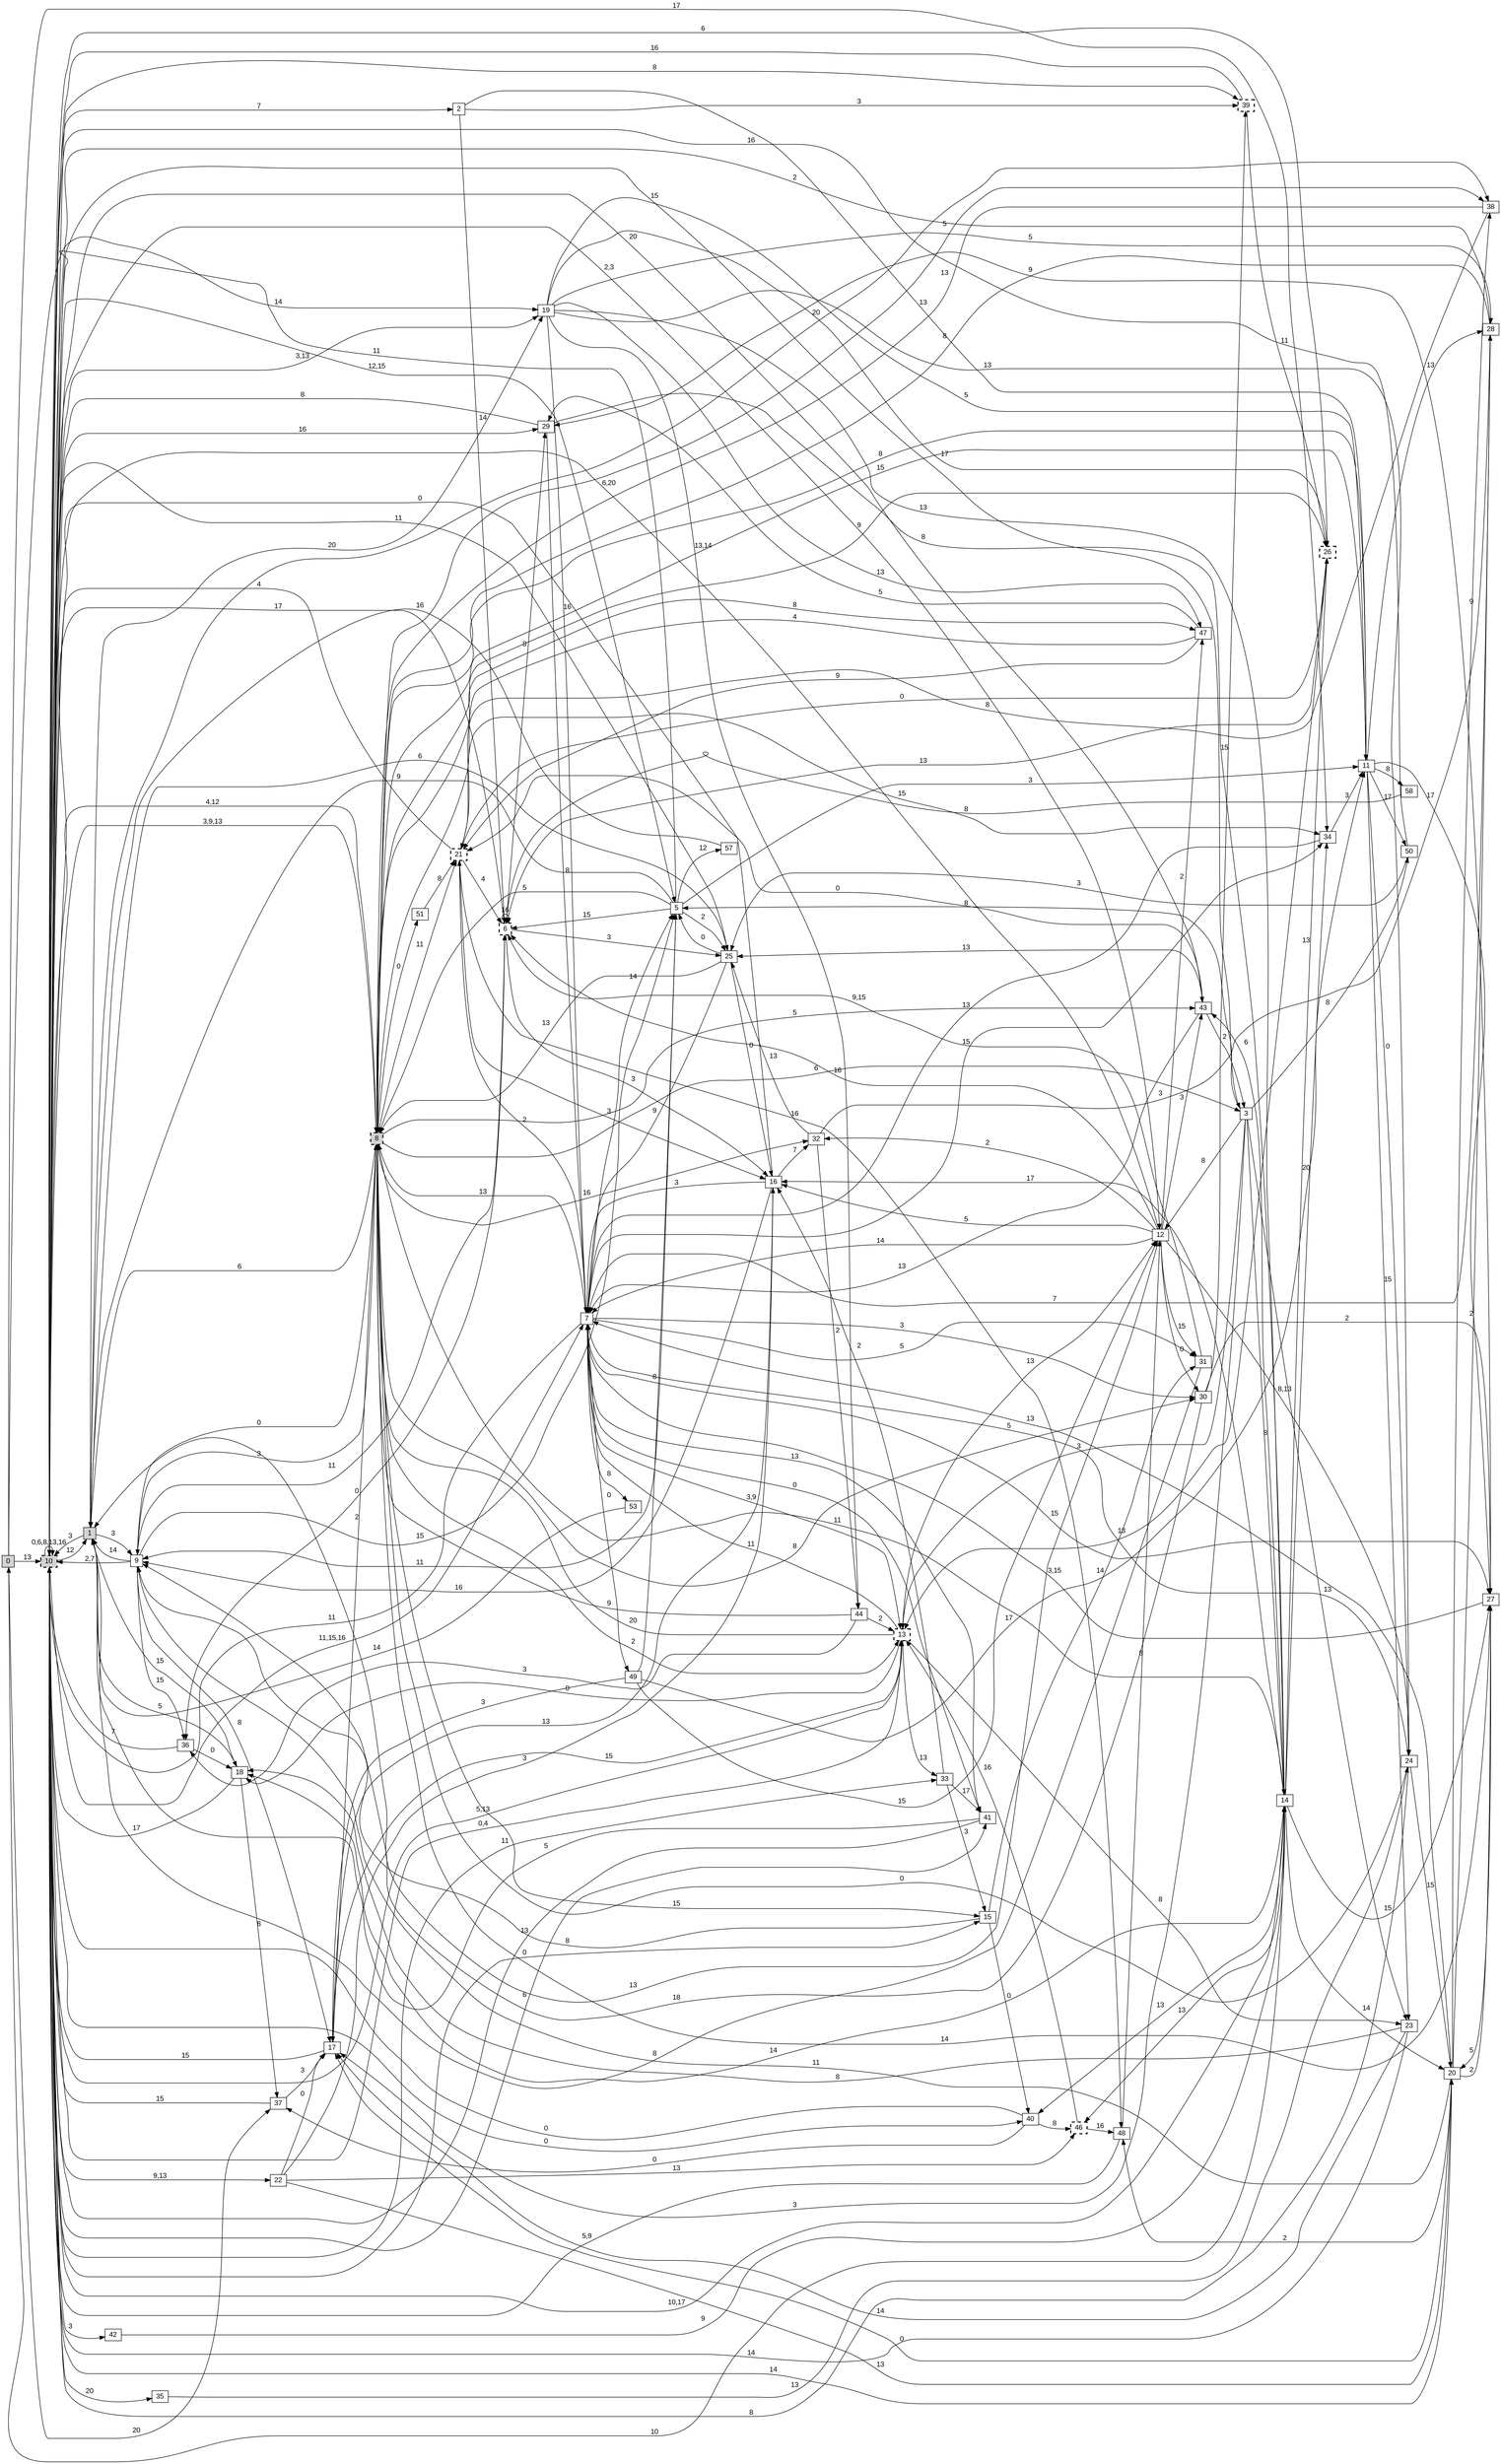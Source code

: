 digraph "NDFA" {
  rankdir=LR
  node [shape=box width=0.1 height=0.1 fontname=Arial]
  edge [fontname=Arial]
/* Estados */
 s0 [label="0" style="filled"] /* I:1 F:0 D:0 */
 s1 [label="1" style="filled"] /* I:1 F:0 D:0 */
 s2 [label="2" ] /* I:0 F:0 D:0 */
 s3 [label="3" ] /* I:0 F:0 D:0 */
 s5 [label="5" ] /* I:0 F:0 D:0 */
 s6 [label="6" style="bold,dashed"] /* I:0 F:1 D:0 */
 s7 [label="7" ] /* I:0 F:0 D:0 */
 s8 [label="8" style="filled,bold,dashed"] /* I:1 F:1 D:0 */
 s9 [label="9" ] /* I:0 F:0 D:0 */
 s10 [label="10" style="filled,bold,dashed"] /* I:1 F:1 D:0 */
 s11 [label="11" ] /* I:0 F:0 D:0 */
 s12 [label="12" ] /* I:0 F:0 D:0 */
 s13 [label="13" style="bold,dashed"] /* I:0 F:1 D:0 */
 s14 [label="14" ] /* I:0 F:0 D:0 */
 s15 [label="15" ] /* I:0 F:0 D:0 */
 s16 [label="16" ] /* I:0 F:0 D:0 */
 s17 [label="17" ] /* I:0 F:0 D:0 */
 s18 [label="18" ] /* I:0 F:0 D:0 */
 s19 [label="19" ] /* I:0 F:0 D:0 */
 s20 [label="20" ] /* I:0 F:0 D:0 */
 s21 [label="21" style="bold,dashed"] /* I:0 F:1 D:0 */
 s22 [label="22" ] /* I:0 F:0 D:0 */
 s23 [label="23" ] /* I:0 F:0 D:0 */
 s24 [label="24" ] /* I:0 F:0 D:0 */
 s25 [label="25" ] /* I:0 F:0 D:0 */
 s26 [label="26" style="bold,dashed"] /* I:0 F:1 D:0 */
 s27 [label="27" ] /* I:0 F:0 D:0 */
 s28 [label="28" ] /* I:0 F:0 D:0 */
 s29 [label="29" ] /* I:0 F:0 D:0 */
 s30 [label="30" ] /* I:0 F:0 D:0 */
 s31 [label="31" ] /* I:0 F:0 D:0 */
 s32 [label="32" ] /* I:0 F:0 D:0 */
 s33 [label="33" ] /* I:0 F:0 D:0 */
 s34 [label="34" ] /* I:0 F:0 D:0 */
 s35 [label="35" ] /* I:0 F:0 D:0 */
 s36 [label="36" ] /* I:0 F:0 D:0 */
 s37 [label="37" ] /* I:0 F:0 D:0 */
 s38 [label="38" ] /* I:0 F:0 D:0 */
 s39 [label="39" style="bold,dashed"] /* I:0 F:1 D:0 */
 s40 [label="40" ] /* I:0 F:0 D:0 */
 s41 [label="41" ] /* I:0 F:0 D:0 */
 s42 [label="42" ] /* I:0 F:0 D:0 */
 s43 [label="43" ] /* I:0 F:0 D:0 */
 s44 [label="44" ] /* I:0 F:0 D:0 */
 s46 [label="46" style="bold,dashed"] /* I:0 F:1 D:0 */
 s47 [label="47" ] /* I:0 F:0 D:0 */
 s48 [label="48" ] /* I:0 F:0 D:0 */
 s49 [label="49" ] /* I:0 F:0 D:0 */
 s50 [label="50" ] /* I:0 F:0 D:0 */
 s51 [label="51" ] /* I:0 F:0 D:0 */
 s53 [label="53" ] /* I:0 F:0 D:0 */
 s57 [label="57" ] /* I:0 F:0 D:0 */
 s58 [label="58" ] /* I:0 F:0 D:0 */
/* Transiciones */
  s0 -> s10 [label="13"]
  s0 -> s19 [label="14"]
  s0 -> s34 [label="17"]
  s0 -> s37 [label="20"]
  s1 -> s9 [label="3"]
  s1 -> s10 [label="3"]
  s1 -> s18 [label="5"]
  s1 -> s19 [label="20"]
  s1 -> s25 [label="6"]
  s1 -> s38 [label="20"]
  s2 -> s6 [label="14"]
  s2 -> s11 [label="13"]
  s2 -> s39 [label="3"]
  s3 -> s5 [label="8"]
  s3 -> s12 [label="8"]
  s3 -> s13 [label="3"]
  s3 -> s14 [label="8"]
  s3 -> s17 [label="3"]
  s3 -> s23 [label="13"]
  s3 -> s50 [label="8"]
  s5 -> s1 [label="9"]
  s5 -> s6 [label="15"]
  s5 -> s8 [label="5"]
  s5 -> s9 [label="11"]
  s5 -> s10 [label="11"]
  s5 -> s11 [label="3"]
  s5 -> s25 [label="2"]
  s5 -> s57 [label="12"]
  s6 -> s6 [label="16"]
  s6 -> s10 [label="17"]
  s6 -> s16 [label="3"]
  s6 -> s25 [label="3"]
  s6 -> s29 [label="8"]
  s6 -> s36 [label="0"]
  s7 -> s5 [label="14"]
  s7 -> s8 [label="13"]
  s7 -> s10 [label="11"]
  s7 -> s13 [label="3,9"]
  s7 -> s21 [label="2"]
  s7 -> s27 [label="15"]
  s7 -> s30 [label="3"]
  s7 -> s31 [label="5"]
  s7 -> s34 [label="15"]
  s7 -> s41 [label="13"]
  s7 -> s49 [label="0"]
  s7 -> s53 [label="8"]
  s8 -> s1 [label="6"]
  s8 -> s3 [label="6"]
  s8 -> s9 [label="3"]
  s8 -> s10 [label="3,9,13"]
  s8 -> s11 [label="8"]
  s8 -> s13 [label="2"]
  s8 -> s15 [label="15"]
  s8 -> s21 [label="11"]
  s8 -> s26 [label="9"]
  s8 -> s30 [label="8"]
  s8 -> s32 [label="16"]
  s8 -> s38 [label="5"]
  s8 -> s43 [label="5"]
  s8 -> s47 [label="8"]
  s8 -> s51 [label="0"]
  s9 -> s1 [label="14"]
  s9 -> s5 [label="15"]
  s9 -> s6 [label="11"]
  s9 -> s8 [label="0"]
  s9 -> s10 [label="2,7"]
  s9 -> s17 [label="8"]
  s9 -> s36 [label="15"]
  s10 -> s1 [label="12"]
  s10 -> s2 [label="7"]
  s10 -> s3 [label="15"]
  s10 -> s5 [label="12,15"]
  s10 -> s7 [label="11,15,16"]
  s10 -> s8 [label="4,12"]
  s10 -> s10 [label="0,6,8,13,16"]
  s10 -> s12 [label="2,3"]
  s10 -> s13 [label="0,4"]
  s10 -> s14 [label="10,17"]
  s10 -> s15 [label="0"]
  s10 -> s19 [label="3,13"]
  s10 -> s20 [label="14"]
  s10 -> s22 [label="9,13"]
  s10 -> s26 [label="6"]
  s10 -> s29 [label="16"]
  s10 -> s33 [label="11"]
  s10 -> s35 [label="20"]
  s10 -> s39 [label="8"]
  s10 -> s40 [label="0"]
  s10 -> s41 [label="6"]
  s10 -> s42 [label="3"]
  s10 -> s43 [label="20"]
  s11 -> s8 [label="15"]
  s11 -> s23 [label="15"]
  s11 -> s24 [label="0"]
  s11 -> s27 [label="17"]
  s11 -> s28 [label="13"]
  s11 -> s50 [label="17"]
  s11 -> s58 [label="8"]
  s12 -> s1 [label="13"]
  s12 -> s6 [label="16"]
  s12 -> s7 [label="14"]
  s12 -> s10 [label="6,20"]
  s12 -> s16 [label="5"]
  s12 -> s24 [label="8,13"]
  s12 -> s30 [label="0"]
  s12 -> s31 [label="15"]
  s12 -> s32 [label="2"]
  s12 -> s43 [label="3"]
  s12 -> s47 [label="2"]
  s13 -> s7 [label="11"]
  s13 -> s8 [label="20"]
  s13 -> s10 [label="5,13"]
  s13 -> s12 [label="13"]
  s13 -> s18 [label="0"]
  s13 -> s23 [label="8"]
  s13 -> s33 [label="13"]
  s14 -> s0 [label="10"]
  s14 -> s8 [label="11"]
  s14 -> s16 [label="17"]
  s14 -> s18 [label="14"]
  s14 -> s20 [label="14"]
  s14 -> s26 [label="13"]
  s14 -> s27 [label="15"]
  s14 -> s34 [label="20"]
  s14 -> s40 [label="13"]
  s14 -> s43 [label="6"]
  s14 -> s46 [label="13"]
  s15 -> s9 [label="8"]
  s15 -> s31 [label="14"]
  s15 -> s40 [label="0"]
  s16 -> s7 [label="3"]
  s16 -> s9 [label="16"]
  s16 -> s10 [label="0"]
  s16 -> s17 [label="13"]
  s16 -> s32 [label="7"]
  s17 -> s8 [label="2"]
  s17 -> s10 [label="15"]
  s17 -> s13 [label="15"]
  s18 -> s1 [label="15"]
  s18 -> s10 [label="17"]
  s18 -> s37 [label="8"]
  s19 -> s7 [label="16"]
  s19 -> s11 [label="5"]
  s19 -> s14 [label="13"]
  s19 -> s24 [label="13"]
  s19 -> s26 [label="17"]
  s19 -> s28 [label="5"]
  s19 -> s44 [label="13,14"]
  s19 -> s47 [label="13"]
  s20 -> s7 [label="13"]
  s20 -> s9 [label="11"]
  s20 -> s17 [label="0"]
  s20 -> s27 [label="2"]
  s20 -> s28 [label="2"]
  s20 -> s38 [label="9"]
  s20 -> s48 [label="2"]
  s21 -> s6 [label="4"]
  s21 -> s10 [label="4"]
  s21 -> s16 [label="3"]
  s21 -> s34 [label="15"]
  s21 -> s48 [label="16"]
  s22 -> s16 [label="3"]
  s22 -> s17 [label="0"]
  s22 -> s20 [label="13"]
  s22 -> s46 [label="13"]
  s23 -> s10 [label="14"]
  s23 -> s17 [label="14"]
  s23 -> s18 [label="8"]
  s24 -> s7 [label="5"]
  s24 -> s8 [label="0"]
  s24 -> s10 [label="8"]
  s24 -> s20 [label="15"]
  s25 -> s5 [label="0"]
  s25 -> s7 [label="9"]
  s25 -> s8 [label="13"]
  s25 -> s10 [label="11"]
  s25 -> s16 [label="0"]
  s26 -> s6 [label="13"]
  s26 -> s13 [label="13"]
  s26 -> s21 [label="0"]
  s27 -> s7 [label="3,15"]
  s27 -> s8 [label="14"]
  s27 -> s20 [label="5"]
  s27 -> s29 [label="9"]
  s28 -> s7 [label="7"]
  s28 -> s8 [label="8"]
  s28 -> s10 [label="2"]
  s29 -> s7 [label="8"]
  s29 -> s10 [label="8"]
  s29 -> s14 [label="8"]
  s30 -> s9 [label="18"]
  s30 -> s27 [label="2"]
  s30 -> s39 [label="15"]
  s31 -> s1 [label="8"]
  s31 -> s6 [label="9,15"]
  s32 -> s25 [label="13"]
  s32 -> s28 [label="3"]
  s32 -> s44 [label="2"]
  s33 -> s15 [label="3"]
  s33 -> s16 [label="2"]
  s33 -> s41 [label="17"]
  s34 -> s7 [label="13"]
  s34 -> s11 [label="3"]
  s35 -> s24 [label="13"]
  s36 -> s10 [label="7"]
  s36 -> s18 [label="0"]
  s37 -> s10 [label="15"]
  s37 -> s17 [label="3"]
  s38 -> s8 [label="13"]
  s38 -> s21 [label="8"]
  s39 -> s10 [label="16"]
  s39 -> s26 [label="11"]
  s40 -> s10 [label="0"]
  s40 -> s37 [label="0"]
  s40 -> s46 [label="8"]
  s41 -> s1 [label="5"]
  s41 -> s7 [label="0"]
  s41 -> s10 [label="13"]
  s42 -> s14 [label="9"]
  s43 -> s3 [label="2"]
  s43 -> s7 [label="13"]
  s43 -> s21 [label="0"]
  s43 -> s25 [label="13"]
  s44 -> s8 [label="9"]
  s44 -> s13 [label="2"]
  s44 -> s36 [label="3"]
  s46 -> s13 [label="16"]
  s46 -> s48 [label="16"]
  s47 -> s8 [label="4"]
  s47 -> s21 [label="9"]
  s47 -> s29 [label="5"]
  s48 -> s10 [label="5,9"]
  s48 -> s12 [label="8"]
  s49 -> s5 [label="8"]
  s49 -> s11 [label="17"]
  s49 -> s12 [label="15"]
  s49 -> s17 [label="3"]
  s50 -> s10 [label="16"]
  s50 -> s25 [label="3"]
  s51 -> s21 [label="8"]
  s53 -> s1 [label="14"]
  s57 -> s1 [label="16"]
  s58 -> s6 [label="8"]
}
